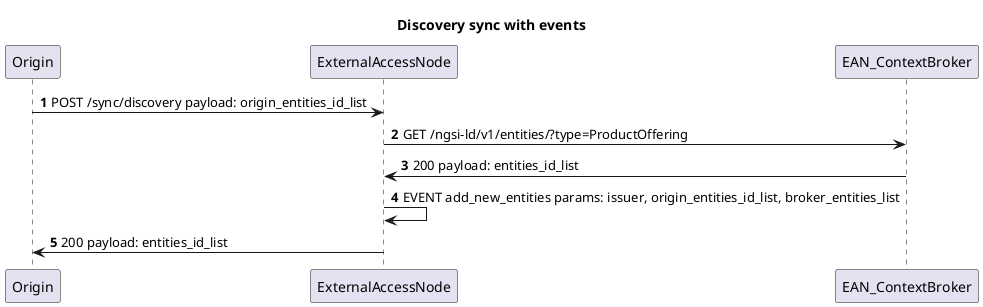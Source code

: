 @startuml
'https://plantuml.com/sequence-diagram

title Discovery sync with events

autonumber

Origin -> ExternalAccessNode: POST /sync/discovery payload: origin_entities_id_list

ExternalAccessNode -> EAN_ContextBroker: GET /ngsi-ld/v1/entities/?type=ProductOffering

EAN_ContextBroker -> ExternalAccessNode: 200 payload: entities_id_list

ExternalAccessNode -> ExternalAccessNode: EVENT add_new_entities params: issuer, origin_entities_id_list, broker_entities_list

ExternalAccessNode -> Origin: 200 payload: entities_id_list

@enduml